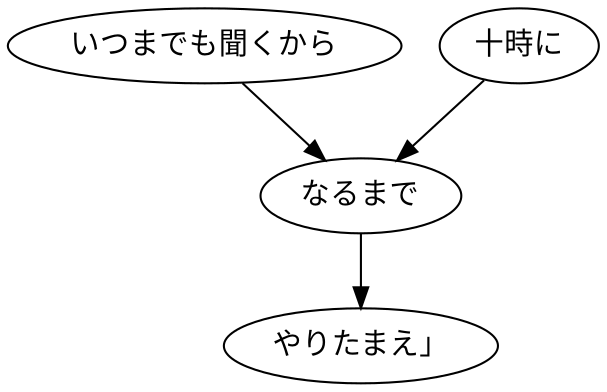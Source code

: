 digraph graph8102 {
	node0 [label="いつまでも聞くから"];
	node1 [label="十時に"];
	node2 [label="なるまで"];
	node3 [label="やりたまえ」"];
	node0 -> node2;
	node1 -> node2;
	node2 -> node3;
}
